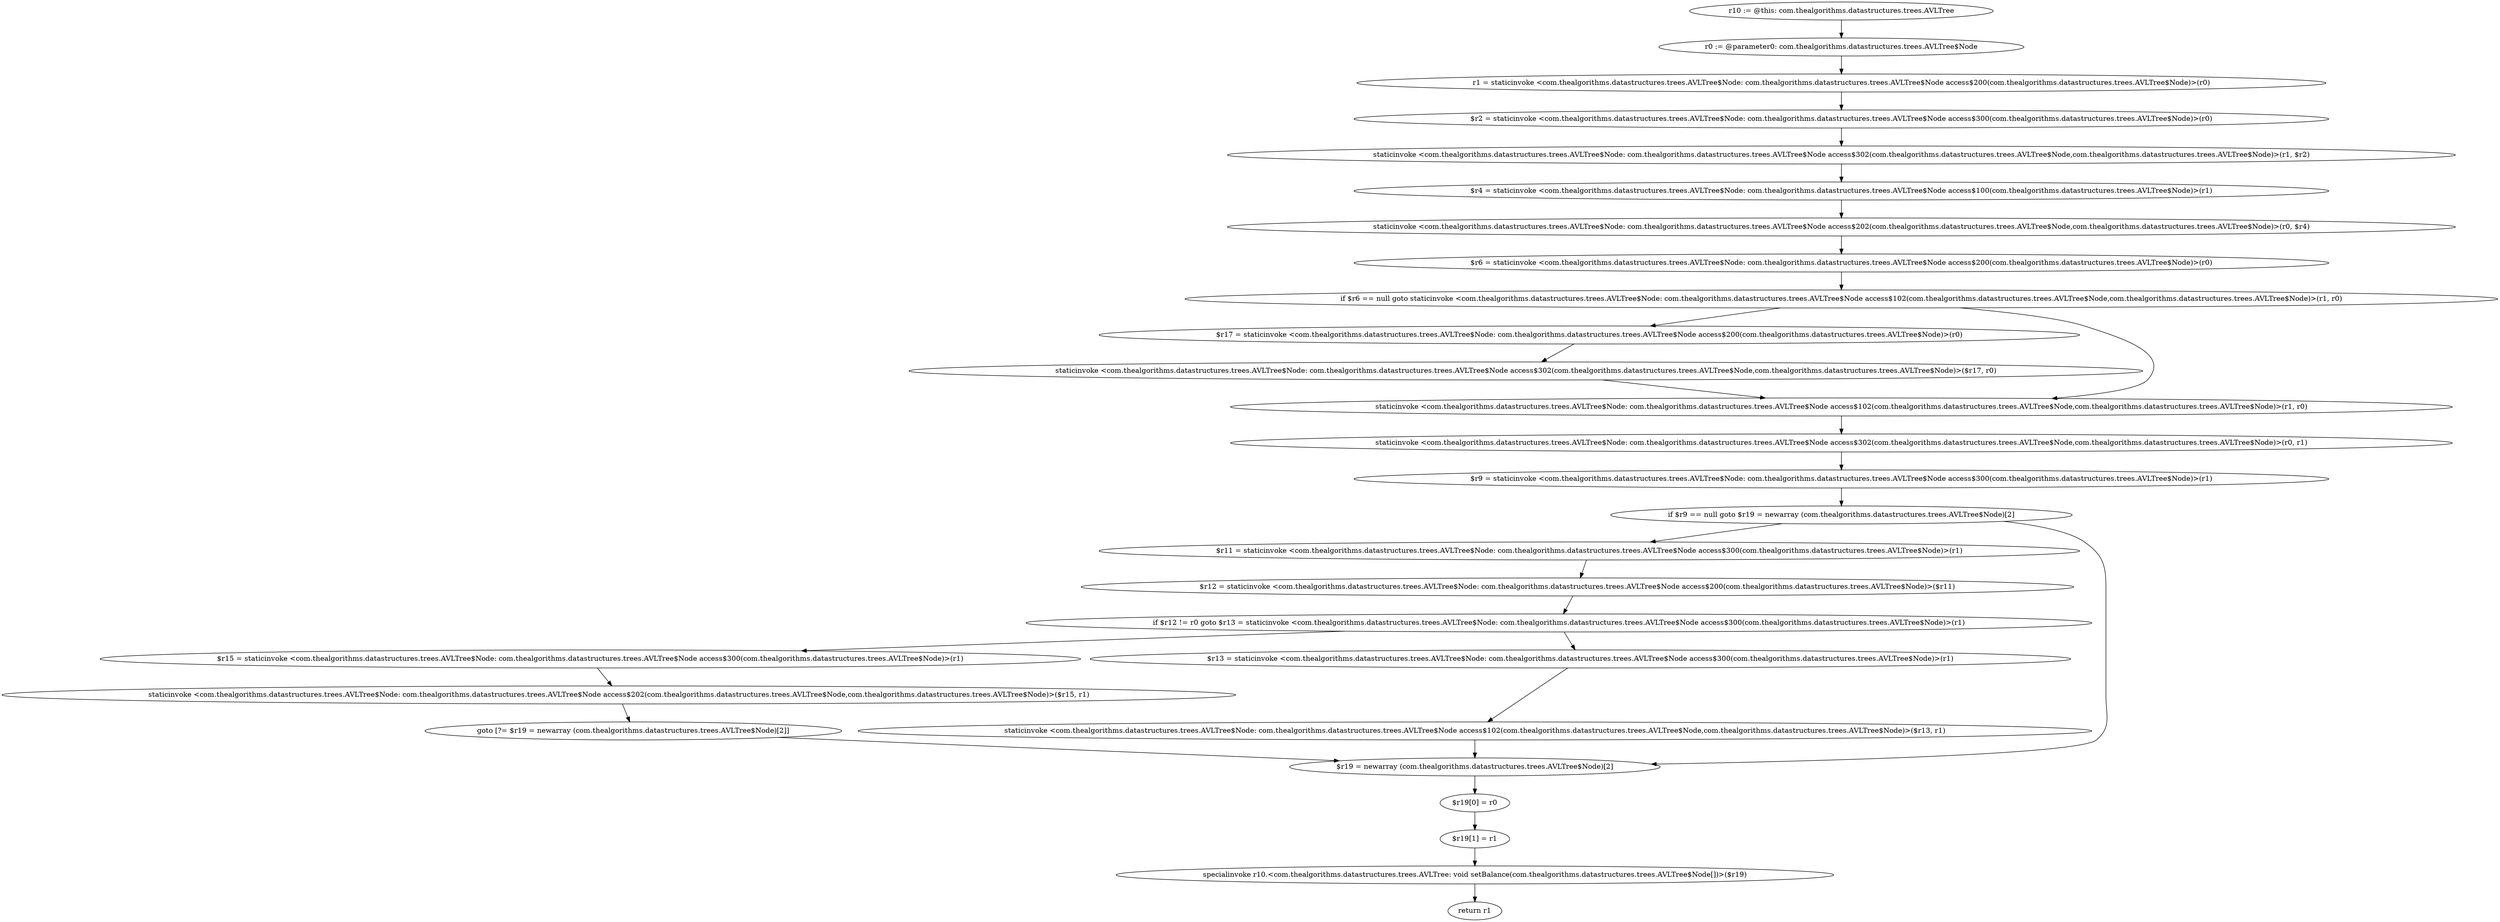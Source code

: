 digraph "unitGraph" {
    "r10 := @this: com.thealgorithms.datastructures.trees.AVLTree"
    "r0 := @parameter0: com.thealgorithms.datastructures.trees.AVLTree$Node"
    "r1 = staticinvoke <com.thealgorithms.datastructures.trees.AVLTree$Node: com.thealgorithms.datastructures.trees.AVLTree$Node access$200(com.thealgorithms.datastructures.trees.AVLTree$Node)>(r0)"
    "$r2 = staticinvoke <com.thealgorithms.datastructures.trees.AVLTree$Node: com.thealgorithms.datastructures.trees.AVLTree$Node access$300(com.thealgorithms.datastructures.trees.AVLTree$Node)>(r0)"
    "staticinvoke <com.thealgorithms.datastructures.trees.AVLTree$Node: com.thealgorithms.datastructures.trees.AVLTree$Node access$302(com.thealgorithms.datastructures.trees.AVLTree$Node,com.thealgorithms.datastructures.trees.AVLTree$Node)>(r1, $r2)"
    "$r4 = staticinvoke <com.thealgorithms.datastructures.trees.AVLTree$Node: com.thealgorithms.datastructures.trees.AVLTree$Node access$100(com.thealgorithms.datastructures.trees.AVLTree$Node)>(r1)"
    "staticinvoke <com.thealgorithms.datastructures.trees.AVLTree$Node: com.thealgorithms.datastructures.trees.AVLTree$Node access$202(com.thealgorithms.datastructures.trees.AVLTree$Node,com.thealgorithms.datastructures.trees.AVLTree$Node)>(r0, $r4)"
    "$r6 = staticinvoke <com.thealgorithms.datastructures.trees.AVLTree$Node: com.thealgorithms.datastructures.trees.AVLTree$Node access$200(com.thealgorithms.datastructures.trees.AVLTree$Node)>(r0)"
    "if $r6 == null goto staticinvoke <com.thealgorithms.datastructures.trees.AVLTree$Node: com.thealgorithms.datastructures.trees.AVLTree$Node access$102(com.thealgorithms.datastructures.trees.AVLTree$Node,com.thealgorithms.datastructures.trees.AVLTree$Node)>(r1, r0)"
    "$r17 = staticinvoke <com.thealgorithms.datastructures.trees.AVLTree$Node: com.thealgorithms.datastructures.trees.AVLTree$Node access$200(com.thealgorithms.datastructures.trees.AVLTree$Node)>(r0)"
    "staticinvoke <com.thealgorithms.datastructures.trees.AVLTree$Node: com.thealgorithms.datastructures.trees.AVLTree$Node access$302(com.thealgorithms.datastructures.trees.AVLTree$Node,com.thealgorithms.datastructures.trees.AVLTree$Node)>($r17, r0)"
    "staticinvoke <com.thealgorithms.datastructures.trees.AVLTree$Node: com.thealgorithms.datastructures.trees.AVLTree$Node access$102(com.thealgorithms.datastructures.trees.AVLTree$Node,com.thealgorithms.datastructures.trees.AVLTree$Node)>(r1, r0)"
    "staticinvoke <com.thealgorithms.datastructures.trees.AVLTree$Node: com.thealgorithms.datastructures.trees.AVLTree$Node access$302(com.thealgorithms.datastructures.trees.AVLTree$Node,com.thealgorithms.datastructures.trees.AVLTree$Node)>(r0, r1)"
    "$r9 = staticinvoke <com.thealgorithms.datastructures.trees.AVLTree$Node: com.thealgorithms.datastructures.trees.AVLTree$Node access$300(com.thealgorithms.datastructures.trees.AVLTree$Node)>(r1)"
    "if $r9 == null goto $r19 = newarray (com.thealgorithms.datastructures.trees.AVLTree$Node)[2]"
    "$r11 = staticinvoke <com.thealgorithms.datastructures.trees.AVLTree$Node: com.thealgorithms.datastructures.trees.AVLTree$Node access$300(com.thealgorithms.datastructures.trees.AVLTree$Node)>(r1)"
    "$r12 = staticinvoke <com.thealgorithms.datastructures.trees.AVLTree$Node: com.thealgorithms.datastructures.trees.AVLTree$Node access$200(com.thealgorithms.datastructures.trees.AVLTree$Node)>($r11)"
    "if $r12 != r0 goto $r13 = staticinvoke <com.thealgorithms.datastructures.trees.AVLTree$Node: com.thealgorithms.datastructures.trees.AVLTree$Node access$300(com.thealgorithms.datastructures.trees.AVLTree$Node)>(r1)"
    "$r15 = staticinvoke <com.thealgorithms.datastructures.trees.AVLTree$Node: com.thealgorithms.datastructures.trees.AVLTree$Node access$300(com.thealgorithms.datastructures.trees.AVLTree$Node)>(r1)"
    "staticinvoke <com.thealgorithms.datastructures.trees.AVLTree$Node: com.thealgorithms.datastructures.trees.AVLTree$Node access$202(com.thealgorithms.datastructures.trees.AVLTree$Node,com.thealgorithms.datastructures.trees.AVLTree$Node)>($r15, r1)"
    "goto [?= $r19 = newarray (com.thealgorithms.datastructures.trees.AVLTree$Node)[2]]"
    "$r13 = staticinvoke <com.thealgorithms.datastructures.trees.AVLTree$Node: com.thealgorithms.datastructures.trees.AVLTree$Node access$300(com.thealgorithms.datastructures.trees.AVLTree$Node)>(r1)"
    "staticinvoke <com.thealgorithms.datastructures.trees.AVLTree$Node: com.thealgorithms.datastructures.trees.AVLTree$Node access$102(com.thealgorithms.datastructures.trees.AVLTree$Node,com.thealgorithms.datastructures.trees.AVLTree$Node)>($r13, r1)"
    "$r19 = newarray (com.thealgorithms.datastructures.trees.AVLTree$Node)[2]"
    "$r19[0] = r0"
    "$r19[1] = r1"
    "specialinvoke r10.<com.thealgorithms.datastructures.trees.AVLTree: void setBalance(com.thealgorithms.datastructures.trees.AVLTree$Node[])>($r19)"
    "return r1"
    "r10 := @this: com.thealgorithms.datastructures.trees.AVLTree"->"r0 := @parameter0: com.thealgorithms.datastructures.trees.AVLTree$Node";
    "r0 := @parameter0: com.thealgorithms.datastructures.trees.AVLTree$Node"->"r1 = staticinvoke <com.thealgorithms.datastructures.trees.AVLTree$Node: com.thealgorithms.datastructures.trees.AVLTree$Node access$200(com.thealgorithms.datastructures.trees.AVLTree$Node)>(r0)";
    "r1 = staticinvoke <com.thealgorithms.datastructures.trees.AVLTree$Node: com.thealgorithms.datastructures.trees.AVLTree$Node access$200(com.thealgorithms.datastructures.trees.AVLTree$Node)>(r0)"->"$r2 = staticinvoke <com.thealgorithms.datastructures.trees.AVLTree$Node: com.thealgorithms.datastructures.trees.AVLTree$Node access$300(com.thealgorithms.datastructures.trees.AVLTree$Node)>(r0)";
    "$r2 = staticinvoke <com.thealgorithms.datastructures.trees.AVLTree$Node: com.thealgorithms.datastructures.trees.AVLTree$Node access$300(com.thealgorithms.datastructures.trees.AVLTree$Node)>(r0)"->"staticinvoke <com.thealgorithms.datastructures.trees.AVLTree$Node: com.thealgorithms.datastructures.trees.AVLTree$Node access$302(com.thealgorithms.datastructures.trees.AVLTree$Node,com.thealgorithms.datastructures.trees.AVLTree$Node)>(r1, $r2)";
    "staticinvoke <com.thealgorithms.datastructures.trees.AVLTree$Node: com.thealgorithms.datastructures.trees.AVLTree$Node access$302(com.thealgorithms.datastructures.trees.AVLTree$Node,com.thealgorithms.datastructures.trees.AVLTree$Node)>(r1, $r2)"->"$r4 = staticinvoke <com.thealgorithms.datastructures.trees.AVLTree$Node: com.thealgorithms.datastructures.trees.AVLTree$Node access$100(com.thealgorithms.datastructures.trees.AVLTree$Node)>(r1)";
    "$r4 = staticinvoke <com.thealgorithms.datastructures.trees.AVLTree$Node: com.thealgorithms.datastructures.trees.AVLTree$Node access$100(com.thealgorithms.datastructures.trees.AVLTree$Node)>(r1)"->"staticinvoke <com.thealgorithms.datastructures.trees.AVLTree$Node: com.thealgorithms.datastructures.trees.AVLTree$Node access$202(com.thealgorithms.datastructures.trees.AVLTree$Node,com.thealgorithms.datastructures.trees.AVLTree$Node)>(r0, $r4)";
    "staticinvoke <com.thealgorithms.datastructures.trees.AVLTree$Node: com.thealgorithms.datastructures.trees.AVLTree$Node access$202(com.thealgorithms.datastructures.trees.AVLTree$Node,com.thealgorithms.datastructures.trees.AVLTree$Node)>(r0, $r4)"->"$r6 = staticinvoke <com.thealgorithms.datastructures.trees.AVLTree$Node: com.thealgorithms.datastructures.trees.AVLTree$Node access$200(com.thealgorithms.datastructures.trees.AVLTree$Node)>(r0)";
    "$r6 = staticinvoke <com.thealgorithms.datastructures.trees.AVLTree$Node: com.thealgorithms.datastructures.trees.AVLTree$Node access$200(com.thealgorithms.datastructures.trees.AVLTree$Node)>(r0)"->"if $r6 == null goto staticinvoke <com.thealgorithms.datastructures.trees.AVLTree$Node: com.thealgorithms.datastructures.trees.AVLTree$Node access$102(com.thealgorithms.datastructures.trees.AVLTree$Node,com.thealgorithms.datastructures.trees.AVLTree$Node)>(r1, r0)";
    "if $r6 == null goto staticinvoke <com.thealgorithms.datastructures.trees.AVLTree$Node: com.thealgorithms.datastructures.trees.AVLTree$Node access$102(com.thealgorithms.datastructures.trees.AVLTree$Node,com.thealgorithms.datastructures.trees.AVLTree$Node)>(r1, r0)"->"$r17 = staticinvoke <com.thealgorithms.datastructures.trees.AVLTree$Node: com.thealgorithms.datastructures.trees.AVLTree$Node access$200(com.thealgorithms.datastructures.trees.AVLTree$Node)>(r0)";
    "if $r6 == null goto staticinvoke <com.thealgorithms.datastructures.trees.AVLTree$Node: com.thealgorithms.datastructures.trees.AVLTree$Node access$102(com.thealgorithms.datastructures.trees.AVLTree$Node,com.thealgorithms.datastructures.trees.AVLTree$Node)>(r1, r0)"->"staticinvoke <com.thealgorithms.datastructures.trees.AVLTree$Node: com.thealgorithms.datastructures.trees.AVLTree$Node access$102(com.thealgorithms.datastructures.trees.AVLTree$Node,com.thealgorithms.datastructures.trees.AVLTree$Node)>(r1, r0)";
    "$r17 = staticinvoke <com.thealgorithms.datastructures.trees.AVLTree$Node: com.thealgorithms.datastructures.trees.AVLTree$Node access$200(com.thealgorithms.datastructures.trees.AVLTree$Node)>(r0)"->"staticinvoke <com.thealgorithms.datastructures.trees.AVLTree$Node: com.thealgorithms.datastructures.trees.AVLTree$Node access$302(com.thealgorithms.datastructures.trees.AVLTree$Node,com.thealgorithms.datastructures.trees.AVLTree$Node)>($r17, r0)";
    "staticinvoke <com.thealgorithms.datastructures.trees.AVLTree$Node: com.thealgorithms.datastructures.trees.AVLTree$Node access$302(com.thealgorithms.datastructures.trees.AVLTree$Node,com.thealgorithms.datastructures.trees.AVLTree$Node)>($r17, r0)"->"staticinvoke <com.thealgorithms.datastructures.trees.AVLTree$Node: com.thealgorithms.datastructures.trees.AVLTree$Node access$102(com.thealgorithms.datastructures.trees.AVLTree$Node,com.thealgorithms.datastructures.trees.AVLTree$Node)>(r1, r0)";
    "staticinvoke <com.thealgorithms.datastructures.trees.AVLTree$Node: com.thealgorithms.datastructures.trees.AVLTree$Node access$102(com.thealgorithms.datastructures.trees.AVLTree$Node,com.thealgorithms.datastructures.trees.AVLTree$Node)>(r1, r0)"->"staticinvoke <com.thealgorithms.datastructures.trees.AVLTree$Node: com.thealgorithms.datastructures.trees.AVLTree$Node access$302(com.thealgorithms.datastructures.trees.AVLTree$Node,com.thealgorithms.datastructures.trees.AVLTree$Node)>(r0, r1)";
    "staticinvoke <com.thealgorithms.datastructures.trees.AVLTree$Node: com.thealgorithms.datastructures.trees.AVLTree$Node access$302(com.thealgorithms.datastructures.trees.AVLTree$Node,com.thealgorithms.datastructures.trees.AVLTree$Node)>(r0, r1)"->"$r9 = staticinvoke <com.thealgorithms.datastructures.trees.AVLTree$Node: com.thealgorithms.datastructures.trees.AVLTree$Node access$300(com.thealgorithms.datastructures.trees.AVLTree$Node)>(r1)";
    "$r9 = staticinvoke <com.thealgorithms.datastructures.trees.AVLTree$Node: com.thealgorithms.datastructures.trees.AVLTree$Node access$300(com.thealgorithms.datastructures.trees.AVLTree$Node)>(r1)"->"if $r9 == null goto $r19 = newarray (com.thealgorithms.datastructures.trees.AVLTree$Node)[2]";
    "if $r9 == null goto $r19 = newarray (com.thealgorithms.datastructures.trees.AVLTree$Node)[2]"->"$r11 = staticinvoke <com.thealgorithms.datastructures.trees.AVLTree$Node: com.thealgorithms.datastructures.trees.AVLTree$Node access$300(com.thealgorithms.datastructures.trees.AVLTree$Node)>(r1)";
    "if $r9 == null goto $r19 = newarray (com.thealgorithms.datastructures.trees.AVLTree$Node)[2]"->"$r19 = newarray (com.thealgorithms.datastructures.trees.AVLTree$Node)[2]";
    "$r11 = staticinvoke <com.thealgorithms.datastructures.trees.AVLTree$Node: com.thealgorithms.datastructures.trees.AVLTree$Node access$300(com.thealgorithms.datastructures.trees.AVLTree$Node)>(r1)"->"$r12 = staticinvoke <com.thealgorithms.datastructures.trees.AVLTree$Node: com.thealgorithms.datastructures.trees.AVLTree$Node access$200(com.thealgorithms.datastructures.trees.AVLTree$Node)>($r11)";
    "$r12 = staticinvoke <com.thealgorithms.datastructures.trees.AVLTree$Node: com.thealgorithms.datastructures.trees.AVLTree$Node access$200(com.thealgorithms.datastructures.trees.AVLTree$Node)>($r11)"->"if $r12 != r0 goto $r13 = staticinvoke <com.thealgorithms.datastructures.trees.AVLTree$Node: com.thealgorithms.datastructures.trees.AVLTree$Node access$300(com.thealgorithms.datastructures.trees.AVLTree$Node)>(r1)";
    "if $r12 != r0 goto $r13 = staticinvoke <com.thealgorithms.datastructures.trees.AVLTree$Node: com.thealgorithms.datastructures.trees.AVLTree$Node access$300(com.thealgorithms.datastructures.trees.AVLTree$Node)>(r1)"->"$r15 = staticinvoke <com.thealgorithms.datastructures.trees.AVLTree$Node: com.thealgorithms.datastructures.trees.AVLTree$Node access$300(com.thealgorithms.datastructures.trees.AVLTree$Node)>(r1)";
    "if $r12 != r0 goto $r13 = staticinvoke <com.thealgorithms.datastructures.trees.AVLTree$Node: com.thealgorithms.datastructures.trees.AVLTree$Node access$300(com.thealgorithms.datastructures.trees.AVLTree$Node)>(r1)"->"$r13 = staticinvoke <com.thealgorithms.datastructures.trees.AVLTree$Node: com.thealgorithms.datastructures.trees.AVLTree$Node access$300(com.thealgorithms.datastructures.trees.AVLTree$Node)>(r1)";
    "$r15 = staticinvoke <com.thealgorithms.datastructures.trees.AVLTree$Node: com.thealgorithms.datastructures.trees.AVLTree$Node access$300(com.thealgorithms.datastructures.trees.AVLTree$Node)>(r1)"->"staticinvoke <com.thealgorithms.datastructures.trees.AVLTree$Node: com.thealgorithms.datastructures.trees.AVLTree$Node access$202(com.thealgorithms.datastructures.trees.AVLTree$Node,com.thealgorithms.datastructures.trees.AVLTree$Node)>($r15, r1)";
    "staticinvoke <com.thealgorithms.datastructures.trees.AVLTree$Node: com.thealgorithms.datastructures.trees.AVLTree$Node access$202(com.thealgorithms.datastructures.trees.AVLTree$Node,com.thealgorithms.datastructures.trees.AVLTree$Node)>($r15, r1)"->"goto [?= $r19 = newarray (com.thealgorithms.datastructures.trees.AVLTree$Node)[2]]";
    "goto [?= $r19 = newarray (com.thealgorithms.datastructures.trees.AVLTree$Node)[2]]"->"$r19 = newarray (com.thealgorithms.datastructures.trees.AVLTree$Node)[2]";
    "$r13 = staticinvoke <com.thealgorithms.datastructures.trees.AVLTree$Node: com.thealgorithms.datastructures.trees.AVLTree$Node access$300(com.thealgorithms.datastructures.trees.AVLTree$Node)>(r1)"->"staticinvoke <com.thealgorithms.datastructures.trees.AVLTree$Node: com.thealgorithms.datastructures.trees.AVLTree$Node access$102(com.thealgorithms.datastructures.trees.AVLTree$Node,com.thealgorithms.datastructures.trees.AVLTree$Node)>($r13, r1)";
    "staticinvoke <com.thealgorithms.datastructures.trees.AVLTree$Node: com.thealgorithms.datastructures.trees.AVLTree$Node access$102(com.thealgorithms.datastructures.trees.AVLTree$Node,com.thealgorithms.datastructures.trees.AVLTree$Node)>($r13, r1)"->"$r19 = newarray (com.thealgorithms.datastructures.trees.AVLTree$Node)[2]";
    "$r19 = newarray (com.thealgorithms.datastructures.trees.AVLTree$Node)[2]"->"$r19[0] = r0";
    "$r19[0] = r0"->"$r19[1] = r1";
    "$r19[1] = r1"->"specialinvoke r10.<com.thealgorithms.datastructures.trees.AVLTree: void setBalance(com.thealgorithms.datastructures.trees.AVLTree$Node[])>($r19)";
    "specialinvoke r10.<com.thealgorithms.datastructures.trees.AVLTree: void setBalance(com.thealgorithms.datastructures.trees.AVLTree$Node[])>($r19)"->"return r1";
}
